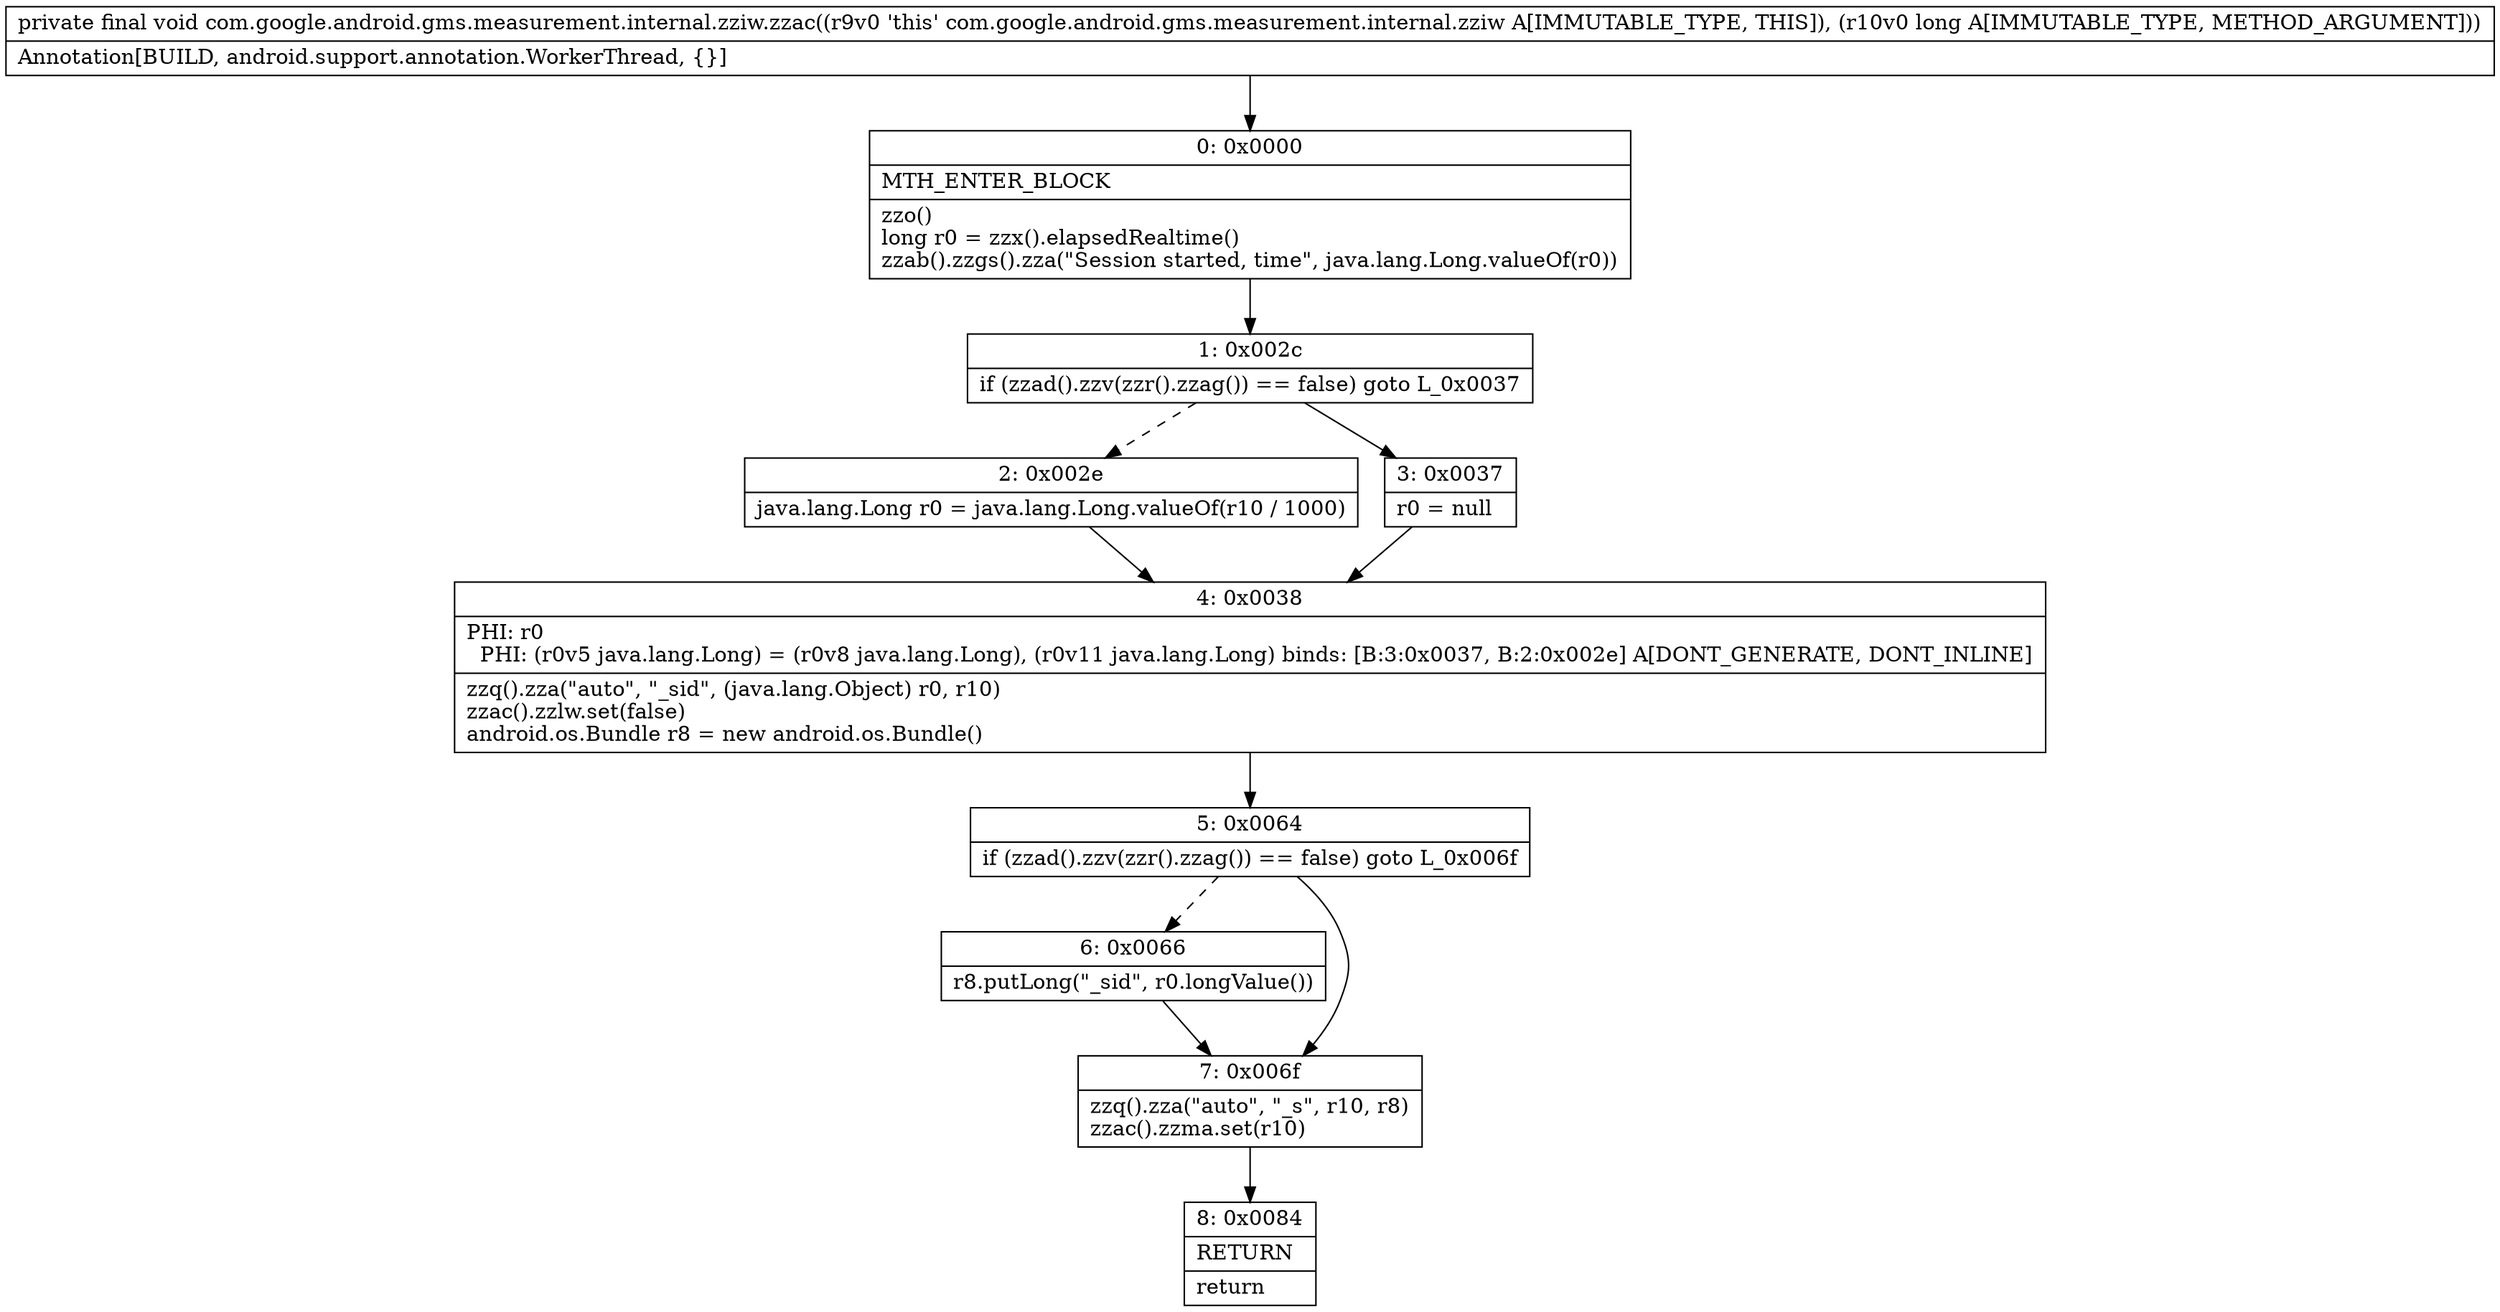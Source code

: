digraph "CFG forcom.google.android.gms.measurement.internal.zziw.zzac(J)V" {
Node_0 [shape=record,label="{0\:\ 0x0000|MTH_ENTER_BLOCK\l|zzo()\llong r0 = zzx().elapsedRealtime()\lzzab().zzgs().zza(\"Session started, time\", java.lang.Long.valueOf(r0))\l}"];
Node_1 [shape=record,label="{1\:\ 0x002c|if (zzad().zzv(zzr().zzag()) == false) goto L_0x0037\l}"];
Node_2 [shape=record,label="{2\:\ 0x002e|java.lang.Long r0 = java.lang.Long.valueOf(r10 \/ 1000)\l}"];
Node_3 [shape=record,label="{3\:\ 0x0037|r0 = null\l}"];
Node_4 [shape=record,label="{4\:\ 0x0038|PHI: r0 \l  PHI: (r0v5 java.lang.Long) = (r0v8 java.lang.Long), (r0v11 java.lang.Long) binds: [B:3:0x0037, B:2:0x002e] A[DONT_GENERATE, DONT_INLINE]\l|zzq().zza(\"auto\", \"_sid\", (java.lang.Object) r0, r10)\lzzac().zzlw.set(false)\landroid.os.Bundle r8 = new android.os.Bundle()\l}"];
Node_5 [shape=record,label="{5\:\ 0x0064|if (zzad().zzv(zzr().zzag()) == false) goto L_0x006f\l}"];
Node_6 [shape=record,label="{6\:\ 0x0066|r8.putLong(\"_sid\", r0.longValue())\l}"];
Node_7 [shape=record,label="{7\:\ 0x006f|zzq().zza(\"auto\", \"_s\", r10, r8)\lzzac().zzma.set(r10)\l}"];
Node_8 [shape=record,label="{8\:\ 0x0084|RETURN\l|return\l}"];
MethodNode[shape=record,label="{private final void com.google.android.gms.measurement.internal.zziw.zzac((r9v0 'this' com.google.android.gms.measurement.internal.zziw A[IMMUTABLE_TYPE, THIS]), (r10v0 long A[IMMUTABLE_TYPE, METHOD_ARGUMENT]))  | Annotation[BUILD, android.support.annotation.WorkerThread, \{\}]\l}"];
MethodNode -> Node_0;
Node_0 -> Node_1;
Node_1 -> Node_2[style=dashed];
Node_1 -> Node_3;
Node_2 -> Node_4;
Node_3 -> Node_4;
Node_4 -> Node_5;
Node_5 -> Node_6[style=dashed];
Node_5 -> Node_7;
Node_6 -> Node_7;
Node_7 -> Node_8;
}

